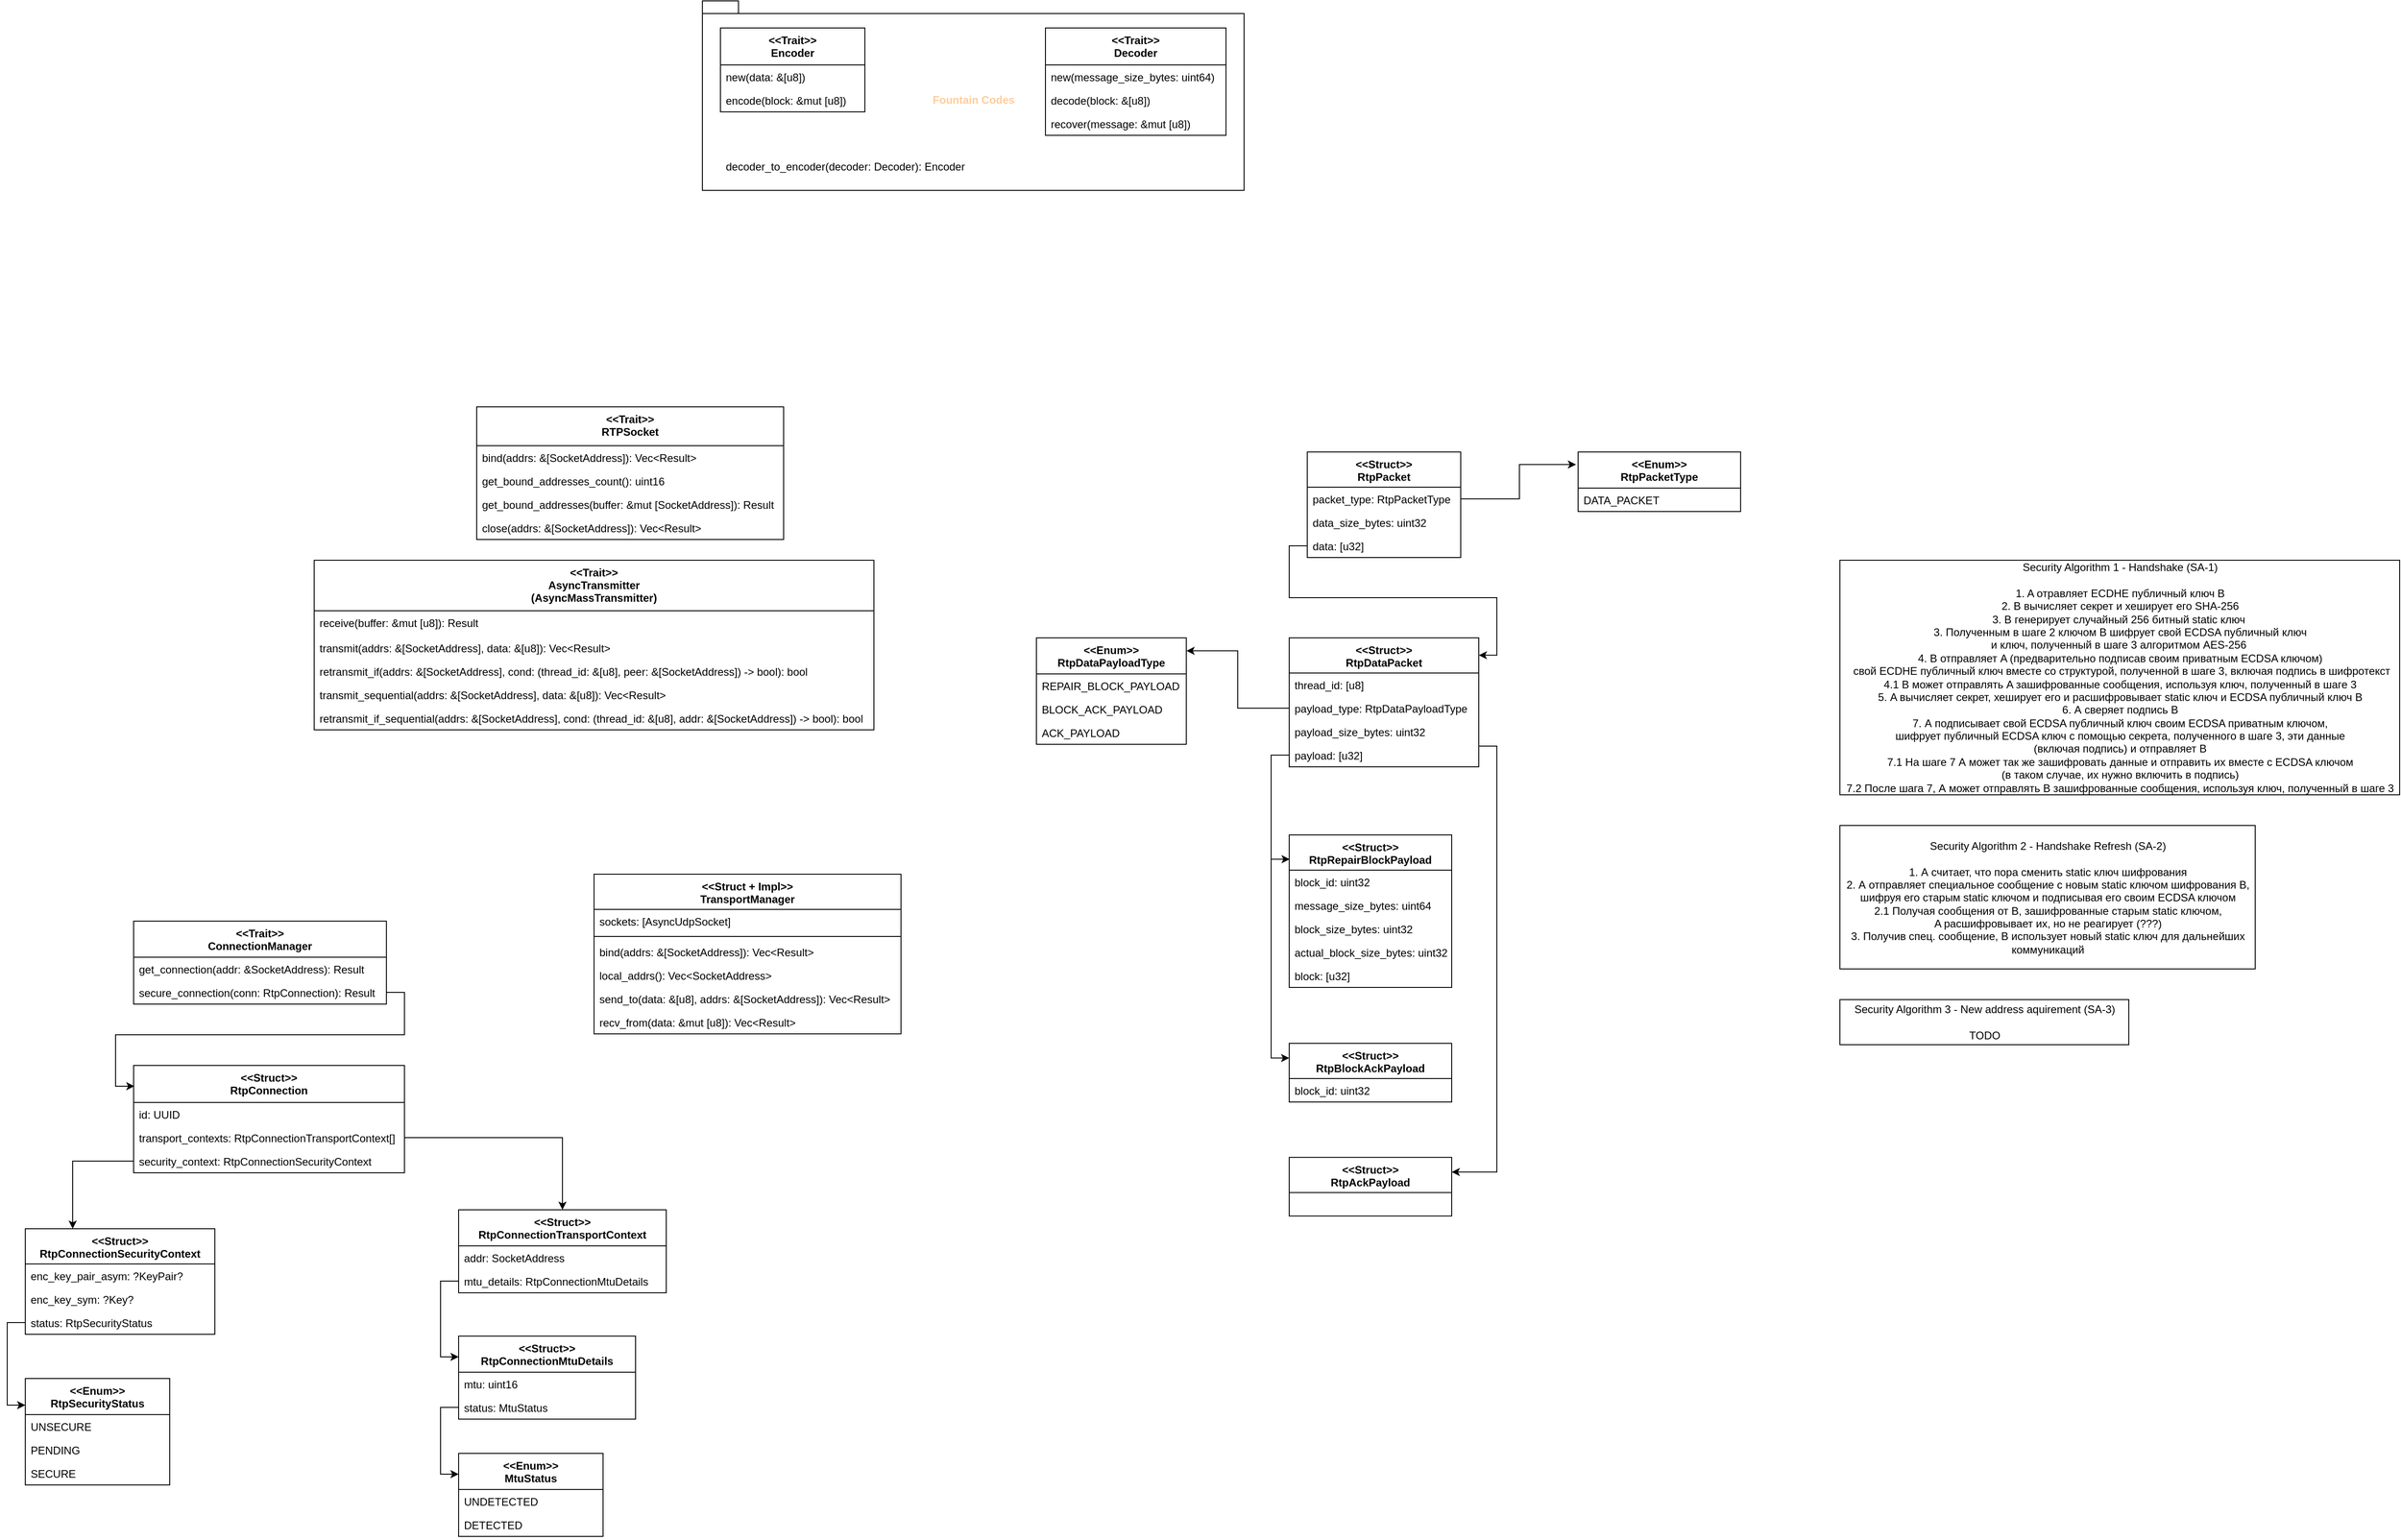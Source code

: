 <mxfile version="12.1.1" type="github" pages="1"><diagram name="Page-1" id="6133507b-19e7-1e82-6fc7-422aa6c4b21f"><mxGraphModel dx="5163" dy="2979" grid="1" gridSize="10" guides="1" tooltips="1" connect="1" arrows="1" fold="1" page="1" pageScale="1" pageWidth="1100" pageHeight="850" background="#ffffff" math="0" shadow="0"><root><mxCell id="0"/><mxCell id="1" parent="0"/><mxCell id="35WIsFmuVXwj4roaORMA-14" value="&lt;&lt;Trait&gt;&gt;&#10;AsyncTransmitter&#10;(AsyncMassTransmitter)" style="swimlane;fontStyle=1;align=center;verticalAlign=top;childLayout=stackLayout;horizontal=1;startSize=56;horizontalStack=0;resizeParent=1;resizeParentMax=0;resizeLast=0;collapsible=1;marginBottom=0;" vertex="1" parent="1"><mxGeometry x="-120" y="380" width="620" height="188" as="geometry"/></mxCell><mxCell id="35WIsFmuVXwj4roaORMA-17" value="receive(buffer: &amp;mut [u8]): Result" style="text;strokeColor=none;fillColor=none;align=left;verticalAlign=top;spacingLeft=4;spacingRight=4;overflow=hidden;rotatable=0;points=[[0,0.5],[1,0.5]];portConstraint=eastwest;" vertex="1" parent="35WIsFmuVXwj4roaORMA-14"><mxGeometry y="56" width="620" height="28" as="geometry"/></mxCell><mxCell id="35WIsFmuVXwj4roaORMA-23" value="transmit(addrs: &amp;[SocketAddress], data: &amp;[u8]): Vec&lt;Result&gt;" style="text;strokeColor=none;fillColor=none;align=left;verticalAlign=top;spacingLeft=4;spacingRight=4;overflow=hidden;rotatable=0;points=[[0,0.5],[1,0.5]];portConstraint=eastwest;" vertex="1" parent="35WIsFmuVXwj4roaORMA-14"><mxGeometry y="84" width="620" height="26" as="geometry"/></mxCell><mxCell id="35WIsFmuVXwj4roaORMA-24" value="retransmit_if(addrs: &amp;[SocketAddress], cond: (thread_id: &amp;[u8], peer: &amp;[SocketAddress]) -&gt; bool): bool" style="text;strokeColor=none;fillColor=none;align=left;verticalAlign=top;spacingLeft=4;spacingRight=4;overflow=hidden;rotatable=0;points=[[0,0.5],[1,0.5]];portConstraint=eastwest;" vertex="1" parent="35WIsFmuVXwj4roaORMA-14"><mxGeometry y="110" width="620" height="26" as="geometry"/></mxCell><mxCell id="35WIsFmuVXwj4roaORMA-25" value="transmit_sequential(addrs: &amp;[SocketAddress], data: &amp;[u8]): Vec&lt;Result&gt;" style="text;strokeColor=none;fillColor=none;align=left;verticalAlign=top;spacingLeft=4;spacingRight=4;overflow=hidden;rotatable=0;points=[[0,0.5],[1,0.5]];portConstraint=eastwest;" vertex="1" parent="35WIsFmuVXwj4roaORMA-14"><mxGeometry y="136" width="620" height="26" as="geometry"/></mxCell><mxCell id="35WIsFmuVXwj4roaORMA-26" value="retransmit_if_sequential(addrs: &amp;[SocketAddress], cond: (thread_id: &amp;[u8], addr: &amp;[SocketAddress]) -&gt; bool): bool" style="text;strokeColor=none;fillColor=none;align=left;verticalAlign=top;spacingLeft=4;spacingRight=4;overflow=hidden;rotatable=0;points=[[0,0.5],[1,0.5]];portConstraint=eastwest;" vertex="1" parent="35WIsFmuVXwj4roaORMA-14"><mxGeometry y="162" width="620" height="26" as="geometry"/></mxCell><mxCell id="35WIsFmuVXwj4roaORMA-18" value="&lt;&lt;Trait&gt;&gt;&#10;RTPSocket" style="swimlane;fontStyle=1;align=center;verticalAlign=top;childLayout=stackLayout;horizontal=1;startSize=43;horizontalStack=0;resizeParent=1;resizeParentMax=0;resizeLast=0;collapsible=1;marginBottom=0;" vertex="1" parent="1"><mxGeometry x="60" y="210" width="340" height="147" as="geometry"/></mxCell><mxCell id="35WIsFmuVXwj4roaORMA-19" value="bind(addrs: &amp;[SocketAddress]): Vec&lt;Result&gt;" style="text;strokeColor=none;fillColor=none;align=left;verticalAlign=top;spacingLeft=4;spacingRight=4;overflow=hidden;rotatable=0;points=[[0,0.5],[1,0.5]];portConstraint=eastwest;" vertex="1" parent="35WIsFmuVXwj4roaORMA-18"><mxGeometry y="43" width="340" height="26" as="geometry"/></mxCell><mxCell id="35WIsFmuVXwj4roaORMA-136" value="get_bound_addresses_count(): uint16" style="text;strokeColor=none;fillColor=none;align=left;verticalAlign=top;spacingLeft=4;spacingRight=4;overflow=hidden;rotatable=0;points=[[0,0.5],[1,0.5]];portConstraint=eastwest;" vertex="1" parent="35WIsFmuVXwj4roaORMA-18"><mxGeometry y="69" width="340" height="26" as="geometry"/></mxCell><mxCell id="35WIsFmuVXwj4roaORMA-27" value="get_bound_addresses(buffer: &amp;mut [SocketAddress]): Result" style="text;strokeColor=none;fillColor=none;align=left;verticalAlign=top;spacingLeft=4;spacingRight=4;overflow=hidden;rotatable=0;points=[[0,0.5],[1,0.5]];portConstraint=eastwest;" vertex="1" parent="35WIsFmuVXwj4roaORMA-18"><mxGeometry y="95" width="340" height="26" as="geometry"/></mxCell><mxCell id="35WIsFmuVXwj4roaORMA-21" value="close(addrs: &amp;[SocketAddress]): Vec&lt;Result&gt;" style="text;strokeColor=none;fillColor=none;align=left;verticalAlign=top;spacingLeft=4;spacingRight=4;overflow=hidden;rotatable=0;points=[[0,0.5],[1,0.5]];portConstraint=eastwest;" vertex="1" parent="35WIsFmuVXwj4roaORMA-18"><mxGeometry y="121" width="340" height="26" as="geometry"/></mxCell><mxCell id="35WIsFmuVXwj4roaORMA-146" value="" style="group" vertex="1" connectable="0" parent="1"><mxGeometry x="310" y="-240" width="600" height="210" as="geometry"/></mxCell><mxCell id="35WIsFmuVXwj4roaORMA-130" value="&lt;font color=&quot;#ffcc99&quot;&gt;Fountain Codes&lt;/font&gt;" style="shape=folder;fontStyle=1;spacingTop=10;tabWidth=40;tabHeight=14;tabPosition=left;html=1;align=center;" vertex="1" parent="35WIsFmuVXwj4roaORMA-146"><mxGeometry width="600" height="210" as="geometry"/></mxCell><mxCell id="35WIsFmuVXwj4roaORMA-131" value="&lt;&lt;Trait&gt;&gt;&#10;Encoder" style="swimlane;fontStyle=1;align=center;verticalAlign=top;childLayout=stackLayout;horizontal=1;startSize=41;horizontalStack=0;resizeParent=1;resizeParentMax=0;resizeLast=0;collapsible=1;marginBottom=0;" vertex="1" parent="35WIsFmuVXwj4roaORMA-146"><mxGeometry x="20" y="30" width="160" height="93" as="geometry"/></mxCell><mxCell id="35WIsFmuVXwj4roaORMA-132" value="new(data: &amp;[u8])" style="text;strokeColor=none;fillColor=none;align=left;verticalAlign=top;spacingLeft=4;spacingRight=4;overflow=hidden;rotatable=0;points=[[0,0.5],[1,0.5]];portConstraint=eastwest;" vertex="1" parent="35WIsFmuVXwj4roaORMA-131"><mxGeometry y="41" width="160" height="26" as="geometry"/></mxCell><mxCell id="35WIsFmuVXwj4roaORMA-135" value="encode(block: &amp;mut [u8])" style="text;strokeColor=none;fillColor=none;align=left;verticalAlign=top;spacingLeft=4;spacingRight=4;overflow=hidden;rotatable=0;points=[[0,0.5],[1,0.5]];portConstraint=eastwest;" vertex="1" parent="35WIsFmuVXwj4roaORMA-131"><mxGeometry y="67" width="160" height="26" as="geometry"/></mxCell><mxCell id="35WIsFmuVXwj4roaORMA-141" value="&lt;&lt;Trait&gt;&gt;&#10;Decoder" style="swimlane;fontStyle=1;align=center;verticalAlign=top;childLayout=stackLayout;horizontal=1;startSize=41;horizontalStack=0;resizeParent=1;resizeParentMax=0;resizeLast=0;collapsible=1;marginBottom=0;" vertex="1" parent="35WIsFmuVXwj4roaORMA-146"><mxGeometry x="380" y="30" width="200" height="119" as="geometry"/></mxCell><mxCell id="35WIsFmuVXwj4roaORMA-142" value="new(message_size_bytes: uint64)" style="text;strokeColor=none;fillColor=none;align=left;verticalAlign=top;spacingLeft=4;spacingRight=4;overflow=hidden;rotatable=0;points=[[0,0.5],[1,0.5]];portConstraint=eastwest;" vertex="1" parent="35WIsFmuVXwj4roaORMA-141"><mxGeometry y="41" width="200" height="26" as="geometry"/></mxCell><mxCell id="35WIsFmuVXwj4roaORMA-143" value="decode(block: &amp;[u8])" style="text;strokeColor=none;fillColor=none;align=left;verticalAlign=top;spacingLeft=4;spacingRight=4;overflow=hidden;rotatable=0;points=[[0,0.5],[1,0.5]];portConstraint=eastwest;" vertex="1" parent="35WIsFmuVXwj4roaORMA-141"><mxGeometry y="67" width="200" height="26" as="geometry"/></mxCell><mxCell id="35WIsFmuVXwj4roaORMA-144" value="recover(message: &amp;mut [u8])" style="text;strokeColor=none;fillColor=none;align=left;verticalAlign=top;spacingLeft=4;spacingRight=4;overflow=hidden;rotatable=0;points=[[0,0.5],[1,0.5]];portConstraint=eastwest;" vertex="1" parent="35WIsFmuVXwj4roaORMA-141"><mxGeometry y="93" width="200" height="26" as="geometry"/></mxCell><mxCell id="35WIsFmuVXwj4roaORMA-145" value="decoder_to_encoder(decoder: Decoder): Encoder" style="text;strokeColor=none;fillColor=none;align=left;verticalAlign=top;spacingLeft=4;spacingRight=4;overflow=hidden;rotatable=0;points=[[0,0.5],[1,0.5]];portConstraint=eastwest;" vertex="1" parent="35WIsFmuVXwj4roaORMA-146"><mxGeometry x="20" y="170" width="280" height="26" as="geometry"/></mxCell><mxCell id="35WIsFmuVXwj4roaORMA-148" value="" style="group" vertex="1" connectable="0" parent="1"><mxGeometry x="-440" y="780" width="710" height="682" as="geometry"/></mxCell><mxCell id="35WIsFmuVXwj4roaORMA-32" value="&lt;&lt;Trait&gt;&gt;&#10;ConnectionManager" style="swimlane;fontStyle=1;align=center;verticalAlign=top;childLayout=stackLayout;horizontal=1;startSize=40;horizontalStack=0;resizeParent=1;resizeParentMax=0;resizeLast=0;collapsible=1;marginBottom=0;" vertex="1" parent="35WIsFmuVXwj4roaORMA-148"><mxGeometry x="120" width="280" height="92" as="geometry"/></mxCell><mxCell id="35WIsFmuVXwj4roaORMA-33" value="get_connection(addr: &amp;SocketAddress): Result" style="text;strokeColor=none;fillColor=none;align=left;verticalAlign=top;spacingLeft=4;spacingRight=4;overflow=hidden;rotatable=0;points=[[0,0.5],[1,0.5]];portConstraint=eastwest;" vertex="1" parent="35WIsFmuVXwj4roaORMA-32"><mxGeometry y="40" width="280" height="26" as="geometry"/></mxCell><mxCell id="35WIsFmuVXwj4roaORMA-35" value="secure_connection(conn: RtpConnection): Result" style="text;strokeColor=none;fillColor=none;align=left;verticalAlign=top;spacingLeft=4;spacingRight=4;overflow=hidden;rotatable=0;points=[[0,0.5],[1,0.5]];portConstraint=eastwest;" vertex="1" parent="35WIsFmuVXwj4roaORMA-32"><mxGeometry y="66" width="280" height="26" as="geometry"/></mxCell><mxCell id="35WIsFmuVXwj4roaORMA-37" value="&lt;&lt;Struct&gt;&gt;&#10;RtpConnection" style="swimlane;fontStyle=1;align=center;verticalAlign=top;childLayout=stackLayout;horizontal=1;startSize=41;horizontalStack=0;resizeParent=1;resizeParentMax=0;resizeLast=0;collapsible=1;marginBottom=0;" vertex="1" parent="35WIsFmuVXwj4roaORMA-148"><mxGeometry x="120" y="160" width="300" height="119" as="geometry"/></mxCell><mxCell id="35WIsFmuVXwj4roaORMA-38" value="id: UUID" style="text;strokeColor=none;fillColor=none;align=left;verticalAlign=top;spacingLeft=4;spacingRight=4;overflow=hidden;rotatable=0;points=[[0,0.5],[1,0.5]];portConstraint=eastwest;" vertex="1" parent="35WIsFmuVXwj4roaORMA-37"><mxGeometry y="41" width="300" height="26" as="geometry"/></mxCell><mxCell id="35WIsFmuVXwj4roaORMA-40" value="transport_contexts: RtpConnectionTransportContext[]" style="text;strokeColor=none;fillColor=none;align=left;verticalAlign=top;spacingLeft=4;spacingRight=4;overflow=hidden;rotatable=0;points=[[0,0.5],[1,0.5]];portConstraint=eastwest;" vertex="1" parent="35WIsFmuVXwj4roaORMA-37"><mxGeometry y="67" width="300" height="26" as="geometry"/></mxCell><mxCell id="35WIsFmuVXwj4roaORMA-41" value="security_context: RtpConnectionSecurityContext" style="text;strokeColor=none;fillColor=none;align=left;verticalAlign=top;spacingLeft=4;spacingRight=4;overflow=hidden;rotatable=0;points=[[0,0.5],[1,0.5]];portConstraint=eastwest;" vertex="1" parent="35WIsFmuVXwj4roaORMA-37"><mxGeometry y="93" width="300" height="26" as="geometry"/></mxCell><mxCell id="35WIsFmuVXwj4roaORMA-43" value="&lt;&lt;Struct&gt;&gt;&#10;RtpConnectionTransportContext" style="swimlane;fontStyle=1;align=center;verticalAlign=top;childLayout=stackLayout;horizontal=1;startSize=40;horizontalStack=0;resizeParent=1;resizeParentMax=0;resizeLast=0;collapsible=1;marginBottom=0;" vertex="1" parent="35WIsFmuVXwj4roaORMA-148"><mxGeometry x="480" y="320" width="230" height="92" as="geometry"/></mxCell><mxCell id="35WIsFmuVXwj4roaORMA-44" value="addr: SocketAddress" style="text;strokeColor=none;fillColor=none;align=left;verticalAlign=top;spacingLeft=4;spacingRight=4;overflow=hidden;rotatable=0;points=[[0,0.5],[1,0.5]];portConstraint=eastwest;" vertex="1" parent="35WIsFmuVXwj4roaORMA-43"><mxGeometry y="40" width="230" height="26" as="geometry"/></mxCell><mxCell id="35WIsFmuVXwj4roaORMA-46" value="mtu_details: RtpConnectionMtuDetails" style="text;strokeColor=none;fillColor=none;align=left;verticalAlign=top;spacingLeft=4;spacingRight=4;overflow=hidden;rotatable=0;points=[[0,0.5],[1,0.5]];portConstraint=eastwest;" vertex="1" parent="35WIsFmuVXwj4roaORMA-43"><mxGeometry y="66" width="230" height="26" as="geometry"/></mxCell><mxCell id="35WIsFmuVXwj4roaORMA-47" value="&lt;&lt;Struct&gt;&gt;&#10;RtpConnectionMtuDetails" style="swimlane;fontStyle=1;align=center;verticalAlign=top;childLayout=stackLayout;horizontal=1;startSize=40;horizontalStack=0;resizeParent=1;resizeParentMax=0;resizeLast=0;collapsible=1;marginBottom=0;" vertex="1" parent="35WIsFmuVXwj4roaORMA-148"><mxGeometry x="480" y="460" width="196" height="92" as="geometry"/></mxCell><mxCell id="35WIsFmuVXwj4roaORMA-48" value="mtu: uint16" style="text;strokeColor=none;fillColor=none;align=left;verticalAlign=top;spacingLeft=4;spacingRight=4;overflow=hidden;rotatable=0;points=[[0,0.5],[1,0.5]];portConstraint=eastwest;" vertex="1" parent="35WIsFmuVXwj4roaORMA-47"><mxGeometry y="40" width="196" height="26" as="geometry"/></mxCell><mxCell id="35WIsFmuVXwj4roaORMA-50" value="status: MtuStatus" style="text;strokeColor=none;fillColor=none;align=left;verticalAlign=top;spacingLeft=4;spacingRight=4;overflow=hidden;rotatable=0;points=[[0,0.5],[1,0.5]];portConstraint=eastwest;" vertex="1" parent="35WIsFmuVXwj4roaORMA-47"><mxGeometry y="66" width="196" height="26" as="geometry"/></mxCell><mxCell id="35WIsFmuVXwj4roaORMA-51" value="&lt;&lt;Enum&gt;&gt;&#10;MtuStatus" style="swimlane;fontStyle=1;align=center;verticalAlign=top;childLayout=stackLayout;horizontal=1;startSize=40;horizontalStack=0;resizeParent=1;resizeParentMax=0;resizeLast=0;collapsible=1;marginBottom=0;" vertex="1" parent="35WIsFmuVXwj4roaORMA-148"><mxGeometry x="480" y="590" width="160" height="92" as="geometry"/></mxCell><mxCell id="35WIsFmuVXwj4roaORMA-52" value="UNDETECTED" style="text;strokeColor=none;fillColor=none;align=left;verticalAlign=top;spacingLeft=4;spacingRight=4;overflow=hidden;rotatable=0;points=[[0,0.5],[1,0.5]];portConstraint=eastwest;" vertex="1" parent="35WIsFmuVXwj4roaORMA-51"><mxGeometry y="40" width="160" height="26" as="geometry"/></mxCell><mxCell id="35WIsFmuVXwj4roaORMA-54" value="DETECTED" style="text;strokeColor=none;fillColor=none;align=left;verticalAlign=top;spacingLeft=4;spacingRight=4;overflow=hidden;rotatable=0;points=[[0,0.5],[1,0.5]];portConstraint=eastwest;" vertex="1" parent="35WIsFmuVXwj4roaORMA-51"><mxGeometry y="66" width="160" height="26" as="geometry"/></mxCell><mxCell id="35WIsFmuVXwj4roaORMA-57" style="edgeStyle=orthogonalEdgeStyle;rounded=0;orthogonalLoop=1;jettySize=auto;html=1;" edge="1" parent="35WIsFmuVXwj4roaORMA-148" source="35WIsFmuVXwj4roaORMA-40" target="35WIsFmuVXwj4roaORMA-43"><mxGeometry relative="1" as="geometry"/></mxCell><mxCell id="35WIsFmuVXwj4roaORMA-59" style="edgeStyle=orthogonalEdgeStyle;rounded=0;orthogonalLoop=1;jettySize=auto;html=1;entryX=0;entryY=0.25;entryDx=0;entryDy=0;" edge="1" parent="35WIsFmuVXwj4roaORMA-148" source="35WIsFmuVXwj4roaORMA-46" target="35WIsFmuVXwj4roaORMA-47"><mxGeometry relative="1" as="geometry"/></mxCell><mxCell id="35WIsFmuVXwj4roaORMA-60" style="edgeStyle=orthogonalEdgeStyle;rounded=0;orthogonalLoop=1;jettySize=auto;html=1;entryX=0;entryY=0.25;entryDx=0;entryDy=0;" edge="1" parent="35WIsFmuVXwj4roaORMA-148" source="35WIsFmuVXwj4roaORMA-50" target="35WIsFmuVXwj4roaORMA-51"><mxGeometry relative="1" as="geometry"/></mxCell><mxCell id="35WIsFmuVXwj4roaORMA-61" value="&lt;&lt;Struct&gt;&gt;&#10;RtpConnectionSecurityContext" style="swimlane;fontStyle=1;align=center;verticalAlign=top;childLayout=stackLayout;horizontal=1;startSize=39;horizontalStack=0;resizeParent=1;resizeParentMax=0;resizeLast=0;collapsible=1;marginBottom=0;" vertex="1" parent="35WIsFmuVXwj4roaORMA-148"><mxGeometry y="341" width="210" height="117" as="geometry"/></mxCell><mxCell id="35WIsFmuVXwj4roaORMA-62" value="enc_key_pair_asym: ?KeyPair?" style="text;strokeColor=none;fillColor=none;align=left;verticalAlign=top;spacingLeft=4;spacingRight=4;overflow=hidden;rotatable=0;points=[[0,0.5],[1,0.5]];portConstraint=eastwest;" vertex="1" parent="35WIsFmuVXwj4roaORMA-61"><mxGeometry y="39" width="210" height="26" as="geometry"/></mxCell><mxCell id="35WIsFmuVXwj4roaORMA-64" value="enc_key_sym: ?Key?" style="text;strokeColor=none;fillColor=none;align=left;verticalAlign=top;spacingLeft=4;spacingRight=4;overflow=hidden;rotatable=0;points=[[0,0.5],[1,0.5]];portConstraint=eastwest;" vertex="1" parent="35WIsFmuVXwj4roaORMA-61"><mxGeometry y="65" width="210" height="26" as="geometry"/></mxCell><mxCell id="35WIsFmuVXwj4roaORMA-65" value="status: RtpSecurityStatus" style="text;strokeColor=none;fillColor=none;align=left;verticalAlign=top;spacingLeft=4;spacingRight=4;overflow=hidden;rotatable=0;points=[[0,0.5],[1,0.5]];portConstraint=eastwest;" vertex="1" parent="35WIsFmuVXwj4roaORMA-61"><mxGeometry y="91" width="210" height="26" as="geometry"/></mxCell><mxCell id="35WIsFmuVXwj4roaORMA-66" value="&lt;&lt;Enum&gt;&gt;&#10;RtpSecurityStatus" style="swimlane;fontStyle=1;align=center;verticalAlign=top;childLayout=stackLayout;horizontal=1;startSize=40;horizontalStack=0;resizeParent=1;resizeParentMax=0;resizeLast=0;collapsible=1;marginBottom=0;" vertex="1" parent="35WIsFmuVXwj4roaORMA-148"><mxGeometry y="507" width="160" height="118" as="geometry"/></mxCell><mxCell id="35WIsFmuVXwj4roaORMA-67" value="UNSECURE" style="text;strokeColor=none;fillColor=none;align=left;verticalAlign=top;spacingLeft=4;spacingRight=4;overflow=hidden;rotatable=0;points=[[0,0.5],[1,0.5]];portConstraint=eastwest;" vertex="1" parent="35WIsFmuVXwj4roaORMA-66"><mxGeometry y="40" width="160" height="26" as="geometry"/></mxCell><mxCell id="35WIsFmuVXwj4roaORMA-69" value="PENDING" style="text;strokeColor=none;fillColor=none;align=left;verticalAlign=top;spacingLeft=4;spacingRight=4;overflow=hidden;rotatable=0;points=[[0,0.5],[1,0.5]];portConstraint=eastwest;" vertex="1" parent="35WIsFmuVXwj4roaORMA-66"><mxGeometry y="66" width="160" height="26" as="geometry"/></mxCell><mxCell id="35WIsFmuVXwj4roaORMA-70" value="SECURE" style="text;strokeColor=none;fillColor=none;align=left;verticalAlign=top;spacingLeft=4;spacingRight=4;overflow=hidden;rotatable=0;points=[[0,0.5],[1,0.5]];portConstraint=eastwest;" vertex="1" parent="35WIsFmuVXwj4roaORMA-66"><mxGeometry y="92" width="160" height="26" as="geometry"/></mxCell><mxCell id="35WIsFmuVXwj4roaORMA-71" style="edgeStyle=orthogonalEdgeStyle;rounded=0;orthogonalLoop=1;jettySize=auto;html=1;entryX=0.25;entryY=0;entryDx=0;entryDy=0;" edge="1" parent="35WIsFmuVXwj4roaORMA-148" source="35WIsFmuVXwj4roaORMA-41" target="35WIsFmuVXwj4roaORMA-61"><mxGeometry relative="1" as="geometry"/></mxCell><mxCell id="35WIsFmuVXwj4roaORMA-72" style="edgeStyle=orthogonalEdgeStyle;rounded=0;orthogonalLoop=1;jettySize=auto;html=1;entryX=0;entryY=0.25;entryDx=0;entryDy=0;" edge="1" parent="35WIsFmuVXwj4roaORMA-148" source="35WIsFmuVXwj4roaORMA-65" target="35WIsFmuVXwj4roaORMA-66"><mxGeometry relative="1" as="geometry"/></mxCell><mxCell id="35WIsFmuVXwj4roaORMA-73" style="edgeStyle=orthogonalEdgeStyle;rounded=0;orthogonalLoop=1;jettySize=auto;html=1;entryX=0.003;entryY=0.193;entryDx=0;entryDy=0;entryPerimeter=0;" edge="1" parent="35WIsFmuVXwj4roaORMA-148" source="35WIsFmuVXwj4roaORMA-35" target="35WIsFmuVXwj4roaORMA-37"><mxGeometry relative="1" as="geometry"/></mxCell><mxCell id="35WIsFmuVXwj4roaORMA-153" value="&lt;&lt;Struct + Impl&gt;&gt;&#10;TransportManager" style="swimlane;fontStyle=1;align=center;verticalAlign=top;childLayout=stackLayout;horizontal=1;startSize=39;horizontalStack=0;resizeParent=1;resizeParentMax=0;resizeLast=0;collapsible=1;marginBottom=0;" vertex="1" parent="1"><mxGeometry x="190" y="728" width="340" height="177" as="geometry"/></mxCell><mxCell id="35WIsFmuVXwj4roaORMA-154" value="sockets: [AsyncUdpSocket]" style="text;strokeColor=none;fillColor=none;align=left;verticalAlign=top;spacingLeft=4;spacingRight=4;overflow=hidden;rotatable=0;points=[[0,0.5],[1,0.5]];portConstraint=eastwest;" vertex="1" parent="35WIsFmuVXwj4roaORMA-153"><mxGeometry y="39" width="340" height="26" as="geometry"/></mxCell><mxCell id="35WIsFmuVXwj4roaORMA-155" value="" style="line;strokeWidth=1;fillColor=none;align=left;verticalAlign=middle;spacingTop=-1;spacingLeft=3;spacingRight=3;rotatable=0;labelPosition=right;points=[];portConstraint=eastwest;" vertex="1" parent="35WIsFmuVXwj4roaORMA-153"><mxGeometry y="65" width="340" height="8" as="geometry"/></mxCell><mxCell id="35WIsFmuVXwj4roaORMA-156" value="bind(addrs: &amp;[SocketAddress]): Vec&lt;Result&gt;" style="text;strokeColor=none;fillColor=none;align=left;verticalAlign=top;spacingLeft=4;spacingRight=4;overflow=hidden;rotatable=0;points=[[0,0.5],[1,0.5]];portConstraint=eastwest;" vertex="1" parent="35WIsFmuVXwj4roaORMA-153"><mxGeometry y="73" width="340" height="26" as="geometry"/></mxCell><mxCell id="35WIsFmuVXwj4roaORMA-157" value="local_addrs(): Vec&lt;SocketAddress&gt;" style="text;strokeColor=none;fillColor=none;align=left;verticalAlign=top;spacingLeft=4;spacingRight=4;overflow=hidden;rotatable=0;points=[[0,0.5],[1,0.5]];portConstraint=eastwest;" vertex="1" parent="35WIsFmuVXwj4roaORMA-153"><mxGeometry y="99" width="340" height="26" as="geometry"/></mxCell><mxCell id="35WIsFmuVXwj4roaORMA-158" value="send_to(data: &amp;[u8], addrs: &amp;[SocketAddress]): Vec&lt;Result&gt;" style="text;strokeColor=none;fillColor=none;align=left;verticalAlign=top;spacingLeft=4;spacingRight=4;overflow=hidden;rotatable=0;points=[[0,0.5],[1,0.5]];portConstraint=eastwest;" vertex="1" parent="35WIsFmuVXwj4roaORMA-153"><mxGeometry y="125" width="340" height="26" as="geometry"/></mxCell><mxCell id="35WIsFmuVXwj4roaORMA-159" value="recv_from(data: &amp;mut [u8]): Vec&lt;Result&gt;" style="text;strokeColor=none;fillColor=none;align=left;verticalAlign=top;spacingLeft=4;spacingRight=4;overflow=hidden;rotatable=0;points=[[0,0.5],[1,0.5]];portConstraint=eastwest;" vertex="1" parent="35WIsFmuVXwj4roaORMA-153"><mxGeometry y="151" width="340" height="26" as="geometry"/></mxCell><mxCell id="35WIsFmuVXwj4roaORMA-160" value="Security Algorithm 1 - Handshake (SA-1)&lt;br&gt;&lt;br&gt;1. A отравляет ECDHE публичный ключ B&lt;br&gt;2. B вычисляет секрет и хеширует его SHA-256&lt;br&gt;3. B генерирует случайный 256 битный static ключ&amp;nbsp;&lt;br&gt;3. Полученным в шаге 2 ключом B шифрует свой ECDSA публичный ключ &lt;br&gt;и ключ, полученный в шаге 3 алгоритмом AES-256&amp;nbsp;&lt;br&gt;4. B отправляет A (предварительно подписав своим приватным ECDSA ключом)&lt;br&gt;&amp;nbsp;свой ECDHE публичный ключ вместе со структурой, полученной в шаге 3, включая подпись в шифротекст&lt;br&gt;4.1 B может отправлять A зашифрованные сообщения, используя ключ, полученный в шаге 3&lt;br&gt;5. A вычисляет секрет, хеширует его и расшифровывает static ключ и ECDSA публичный ключ B&lt;br&gt;6. А сверяет подпись B&lt;br&gt;7. А подписывает свой ECDSA публичный ключ своим ECDSA приватным ключом, &lt;br&gt;шифрует публичный ECDSA ключ с помощью секрета, полученного в шаге 3, эти данные &lt;br&gt;(включая подпись) и&amp;nbsp;отправляет B&lt;br&gt;7.1 На шаге 7 А может так же зашифровать данные и отправить их вместе с ECDSA ключом &lt;br&gt;(в таком случае, их нужно включить в подпись)&lt;br&gt;7.2 После шага 7, А может отправлять B зашифрованные сообщения, используя ключ, полученный в шаге 3" style="html=1;" vertex="1" parent="1"><mxGeometry x="1570" y="380" width="620" height="260" as="geometry"/></mxCell><mxCell id="35WIsFmuVXwj4roaORMA-161" value="Security Algorithm 2 - Handshake Refresh (SA-2)&lt;br&gt;&lt;br&gt;1. А считает, что пора сменить static ключ шифрования&lt;br&gt;2. А отправляет специальное сообщение с новым static ключом шифрования B, &lt;br&gt;шифруя его старым static ключом и подписывая его своим ECDSA ключом&lt;br&gt;2.1 Получая сообщения от B, зашифрованные старым static ключом, &lt;br&gt;A расшифровывает их, но не реагирует (???)&lt;br&gt;3. Получив спец. сообщение, B использует новый static ключ для дальнейших&lt;br&gt;коммуникаций" style="html=1;" vertex="1" parent="1"><mxGeometry x="1570" y="674" width="460" height="159" as="geometry"/></mxCell><mxCell id="35WIsFmuVXwj4roaORMA-162" value="Security Algorithm 3 - New address aquirement (SA-3)&lt;br&gt;&lt;br&gt;TODO" style="html=1;" vertex="1" parent="1"><mxGeometry x="1570" y="867" width="320" height="50" as="geometry"/></mxCell><mxCell id="35WIsFmuVXwj4roaORMA-147" value="" style="group" vertex="1" connectable="0" parent="1"><mxGeometry x="680" y="260" width="780" height="846.879" as="geometry"/></mxCell><mxCell id="35WIsFmuVXwj4roaORMA-74" value="&lt;&lt;Struct&gt;&gt;&#10;RtpDataPacket" style="swimlane;fontStyle=1;align=center;verticalAlign=top;childLayout=stackLayout;horizontal=1;startSize=39;horizontalStack=0;resizeParent=1;resizeParentMax=0;resizeLast=0;collapsible=1;marginBottom=0;" vertex="1" parent="35WIsFmuVXwj4roaORMA-147"><mxGeometry x="280" y="206" width="210" height="143" as="geometry"/></mxCell><mxCell id="35WIsFmuVXwj4roaORMA-75" value="thread_id: [u8]" style="text;strokeColor=none;fillColor=none;align=left;verticalAlign=top;spacingLeft=4;spacingRight=4;overflow=hidden;rotatable=0;points=[[0,0.5],[1,0.5]];portConstraint=eastwest;" vertex="1" parent="35WIsFmuVXwj4roaORMA-74"><mxGeometry y="39" width="210" height="26" as="geometry"/></mxCell><mxCell id="35WIsFmuVXwj4roaORMA-77" value="payload_type: RtpDataPayloadType" style="text;strokeColor=none;fillColor=none;align=left;verticalAlign=top;spacingLeft=4;spacingRight=4;overflow=hidden;rotatable=0;points=[[0,0.5],[1,0.5]];portConstraint=eastwest;" vertex="1" parent="35WIsFmuVXwj4roaORMA-74"><mxGeometry y="65" width="210" height="26" as="geometry"/></mxCell><mxCell id="35WIsFmuVXwj4roaORMA-89" value="payload_size_bytes: uint32" style="text;strokeColor=none;fillColor=none;align=left;verticalAlign=top;spacingLeft=4;spacingRight=4;overflow=hidden;rotatable=0;points=[[0,0.5],[1,0.5]];portConstraint=eastwest;" vertex="1" parent="35WIsFmuVXwj4roaORMA-74"><mxGeometry y="91" width="210" height="26" as="geometry"/></mxCell><mxCell id="35WIsFmuVXwj4roaORMA-90" value="payload: [u32]" style="text;strokeColor=none;fillColor=none;align=left;verticalAlign=top;spacingLeft=4;spacingRight=4;overflow=hidden;rotatable=0;points=[[0,0.5],[1,0.5]];portConstraint=eastwest;" vertex="1" parent="35WIsFmuVXwj4roaORMA-74"><mxGeometry y="117" width="210" height="26" as="geometry"/></mxCell><mxCell id="35WIsFmuVXwj4roaORMA-78" value="&lt;&lt;Struct&gt;&gt;&#10;RtpPacket" style="swimlane;fontStyle=1;align=center;verticalAlign=top;childLayout=stackLayout;horizontal=1;startSize=39;horizontalStack=0;resizeParent=1;resizeParentMax=0;resizeLast=0;collapsible=1;marginBottom=0;" vertex="1" parent="35WIsFmuVXwj4roaORMA-147"><mxGeometry x="300" width="170" height="117" as="geometry"/></mxCell><mxCell id="35WIsFmuVXwj4roaORMA-79" value="packet_type: RtpPacketType" style="text;strokeColor=none;fillColor=none;align=left;verticalAlign=top;spacingLeft=4;spacingRight=4;overflow=hidden;rotatable=0;points=[[0,0.5],[1,0.5]];portConstraint=eastwest;" vertex="1" parent="35WIsFmuVXwj4roaORMA-78"><mxGeometry y="39" width="170" height="26" as="geometry"/></mxCell><mxCell id="35WIsFmuVXwj4roaORMA-81" value="data_size_bytes: uint32" style="text;strokeColor=none;fillColor=none;align=left;verticalAlign=top;spacingLeft=4;spacingRight=4;overflow=hidden;rotatable=0;points=[[0,0.5],[1,0.5]];portConstraint=eastwest;" vertex="1" parent="35WIsFmuVXwj4roaORMA-78"><mxGeometry y="65" width="170" height="26" as="geometry"/></mxCell><mxCell id="35WIsFmuVXwj4roaORMA-82" value="data: [u32]" style="text;strokeColor=none;fillColor=none;align=left;verticalAlign=top;spacingLeft=4;spacingRight=4;overflow=hidden;rotatable=0;points=[[0,0.5],[1,0.5]];portConstraint=eastwest;" vertex="1" parent="35WIsFmuVXwj4roaORMA-78"><mxGeometry y="91" width="170" height="26" as="geometry"/></mxCell><mxCell id="35WIsFmuVXwj4roaORMA-83" value="&lt;&lt;Enum&gt;&gt;&#10;RtpPacketType" style="swimlane;fontStyle=1;align=center;verticalAlign=top;childLayout=stackLayout;horizontal=1;startSize=40;horizontalStack=0;resizeParent=1;resizeParentMax=0;resizeLast=0;collapsible=1;marginBottom=0;" vertex="1" parent="35WIsFmuVXwj4roaORMA-147"><mxGeometry x="600" width="180" height="66" as="geometry"/></mxCell><mxCell id="35WIsFmuVXwj4roaORMA-84" value="DATA_PACKET" style="text;strokeColor=none;fillColor=none;align=left;verticalAlign=top;spacingLeft=4;spacingRight=4;overflow=hidden;rotatable=0;points=[[0,0.5],[1,0.5]];portConstraint=eastwest;" vertex="1" parent="35WIsFmuVXwj4roaORMA-83"><mxGeometry y="40" width="180" height="26" as="geometry"/></mxCell><mxCell id="35WIsFmuVXwj4roaORMA-88" style="edgeStyle=orthogonalEdgeStyle;rounded=0;orthogonalLoop=1;jettySize=auto;html=1;entryX=-0.013;entryY=0.211;entryDx=0;entryDy=0;entryPerimeter=0;" edge="1" parent="35WIsFmuVXwj4roaORMA-147" source="35WIsFmuVXwj4roaORMA-79" target="35WIsFmuVXwj4roaORMA-83"><mxGeometry relative="1" as="geometry"/></mxCell><mxCell id="35WIsFmuVXwj4roaORMA-91" value="&lt;&lt;Enum&gt;&gt;&#10;RtpDataPayloadType" style="swimlane;fontStyle=1;align=center;verticalAlign=top;childLayout=stackLayout;horizontal=1;startSize=40;horizontalStack=0;resizeParent=1;resizeParentMax=0;resizeLast=0;collapsible=1;marginBottom=0;" vertex="1" parent="35WIsFmuVXwj4roaORMA-147"><mxGeometry y="206" width="166" height="118" as="geometry"/></mxCell><mxCell id="35WIsFmuVXwj4roaORMA-92" value="REPAIR_BLOCK_PAYLOAD" style="text;strokeColor=none;fillColor=none;align=left;verticalAlign=top;spacingLeft=4;spacingRight=4;overflow=hidden;rotatable=0;points=[[0,0.5],[1,0.5]];portConstraint=eastwest;" vertex="1" parent="35WIsFmuVXwj4roaORMA-91"><mxGeometry y="40" width="166" height="26" as="geometry"/></mxCell><mxCell id="35WIsFmuVXwj4roaORMA-93" value="BLOCK_ACK_PAYLOAD" style="text;strokeColor=none;fillColor=none;align=left;verticalAlign=top;spacingLeft=4;spacingRight=4;overflow=hidden;rotatable=0;points=[[0,0.5],[1,0.5]];portConstraint=eastwest;" vertex="1" parent="35WIsFmuVXwj4roaORMA-91"><mxGeometry y="66" width="166" height="26" as="geometry"/></mxCell><mxCell id="35WIsFmuVXwj4roaORMA-94" value="ACK_PAYLOAD" style="text;strokeColor=none;fillColor=none;align=left;verticalAlign=top;spacingLeft=4;spacingRight=4;overflow=hidden;rotatable=0;points=[[0,0.5],[1,0.5]];portConstraint=eastwest;" vertex="1" parent="35WIsFmuVXwj4roaORMA-91"><mxGeometry y="92" width="166" height="26" as="geometry"/></mxCell><mxCell id="35WIsFmuVXwj4roaORMA-95" style="edgeStyle=orthogonalEdgeStyle;rounded=0;orthogonalLoop=1;jettySize=auto;html=1;entryX=1.001;entryY=0.122;entryDx=0;entryDy=0;entryPerimeter=0;" edge="1" parent="35WIsFmuVXwj4roaORMA-147" source="35WIsFmuVXwj4roaORMA-77" target="35WIsFmuVXwj4roaORMA-91"><mxGeometry relative="1" as="geometry"/></mxCell><mxCell id="35WIsFmuVXwj4roaORMA-96" style="edgeStyle=orthogonalEdgeStyle;rounded=0;orthogonalLoop=1;jettySize=auto;html=1;entryX=1;entryY=0.135;entryDx=0;entryDy=0;entryPerimeter=0;" edge="1" parent="35WIsFmuVXwj4roaORMA-147" source="35WIsFmuVXwj4roaORMA-82" target="35WIsFmuVXwj4roaORMA-74"><mxGeometry relative="1" as="geometry"/></mxCell><mxCell id="35WIsFmuVXwj4roaORMA-102" value="&lt;&lt;Struct&gt;&gt;&#10;RtpRepairBlockPayload" style="swimlane;fontStyle=1;align=center;verticalAlign=top;childLayout=stackLayout;horizontal=1;startSize=39;horizontalStack=0;resizeParent=1;resizeParentMax=0;resizeLast=0;collapsible=1;marginBottom=0;" vertex="1" parent="35WIsFmuVXwj4roaORMA-147"><mxGeometry x="280" y="424.5" width="180" height="169" as="geometry"/></mxCell><mxCell id="35WIsFmuVXwj4roaORMA-103" value="block_id: uint32" style="text;strokeColor=none;fillColor=none;align=left;verticalAlign=top;spacingLeft=4;spacingRight=4;overflow=hidden;rotatable=0;points=[[0,0.5],[1,0.5]];portConstraint=eastwest;" vertex="1" parent="35WIsFmuVXwj4roaORMA-102"><mxGeometry y="39" width="180" height="26" as="geometry"/></mxCell><mxCell id="35WIsFmuVXwj4roaORMA-104" value="message_size_bytes: uint64" style="text;strokeColor=none;fillColor=none;align=left;verticalAlign=top;spacingLeft=4;spacingRight=4;overflow=hidden;rotatable=0;points=[[0,0.5],[1,0.5]];portConstraint=eastwest;" vertex="1" parent="35WIsFmuVXwj4roaORMA-102"><mxGeometry y="65" width="180" height="26" as="geometry"/></mxCell><mxCell id="35WIsFmuVXwj4roaORMA-105" value="block_size_bytes: uint32" style="text;strokeColor=none;fillColor=none;align=left;verticalAlign=top;spacingLeft=4;spacingRight=4;overflow=hidden;rotatable=0;points=[[0,0.5],[1,0.5]];portConstraint=eastwest;" vertex="1" parent="35WIsFmuVXwj4roaORMA-102"><mxGeometry y="91" width="180" height="26" as="geometry"/></mxCell><mxCell id="35WIsFmuVXwj4roaORMA-106" value="actual_block_size_bytes: uint32" style="text;strokeColor=none;fillColor=none;align=left;verticalAlign=top;spacingLeft=4;spacingRight=4;overflow=hidden;rotatable=0;points=[[0,0.5],[1,0.5]];portConstraint=eastwest;" vertex="1" parent="35WIsFmuVXwj4roaORMA-102"><mxGeometry y="117" width="180" height="26" as="geometry"/></mxCell><mxCell id="35WIsFmuVXwj4roaORMA-107" value="block: [u32]" style="text;strokeColor=none;fillColor=none;align=left;verticalAlign=top;spacingLeft=4;spacingRight=4;overflow=hidden;rotatable=0;points=[[0,0.5],[1,0.5]];portConstraint=eastwest;" vertex="1" parent="35WIsFmuVXwj4roaORMA-102"><mxGeometry y="143" width="180" height="26" as="geometry"/></mxCell><mxCell id="35WIsFmuVXwj4roaORMA-108" style="edgeStyle=orthogonalEdgeStyle;rounded=0;orthogonalLoop=1;jettySize=auto;html=1;entryX=0.003;entryY=0.159;entryDx=0;entryDy=0;entryPerimeter=0;" edge="1" parent="35WIsFmuVXwj4roaORMA-147" source="35WIsFmuVXwj4roaORMA-90" target="35WIsFmuVXwj4roaORMA-102"><mxGeometry relative="1" as="geometry"/></mxCell><mxCell id="35WIsFmuVXwj4roaORMA-115" value="&lt;&lt;Struct&gt;&gt;&#10;RtpAckPayload" style="swimlane;fontStyle=1;align=center;verticalAlign=top;childLayout=stackLayout;horizontal=1;startSize=39;horizontalStack=0;resizeParent=1;resizeParentMax=0;resizeLast=0;collapsible=1;marginBottom=0;" vertex="1" parent="35WIsFmuVXwj4roaORMA-147"><mxGeometry x="280" y="781.879" width="180" height="65" as="geometry"/></mxCell><mxCell id="35WIsFmuVXwj4roaORMA-122" style="edgeStyle=orthogonalEdgeStyle;rounded=0;orthogonalLoop=1;jettySize=auto;html=1;entryX=1;entryY=0.25;entryDx=0;entryDy=0;exitX=1;exitY=0.115;exitDx=0;exitDy=0;exitPerimeter=0;" edge="1" parent="35WIsFmuVXwj4roaORMA-147" source="35WIsFmuVXwj4roaORMA-90" target="35WIsFmuVXwj4roaORMA-115"><mxGeometry relative="1" as="geometry"/></mxCell><mxCell id="35WIsFmuVXwj4roaORMA-109" value="&lt;&lt;Struct&gt;&gt;&#10;RtpBlockAckPayload" style="swimlane;fontStyle=1;align=center;verticalAlign=top;childLayout=stackLayout;horizontal=1;startSize=39;horizontalStack=0;resizeParent=1;resizeParentMax=0;resizeLast=0;collapsible=1;marginBottom=0;" vertex="1" parent="35WIsFmuVXwj4roaORMA-147"><mxGeometry x="280" y="655.5" width="180" height="65" as="geometry"/></mxCell><mxCell id="35WIsFmuVXwj4roaORMA-110" value="block_id: uint32" style="text;strokeColor=none;fillColor=none;align=left;verticalAlign=top;spacingLeft=4;spacingRight=4;overflow=hidden;rotatable=0;points=[[0,0.5],[1,0.5]];portConstraint=eastwest;" vertex="1" parent="35WIsFmuVXwj4roaORMA-109"><mxGeometry y="39" width="180" height="26" as="geometry"/></mxCell><mxCell id="35WIsFmuVXwj4roaORMA-124" style="edgeStyle=orthogonalEdgeStyle;rounded=0;orthogonalLoop=1;jettySize=auto;html=1;entryX=0;entryY=0.25;entryDx=0;entryDy=0;" edge="1" parent="35WIsFmuVXwj4roaORMA-147" source="35WIsFmuVXwj4roaORMA-90" target="35WIsFmuVXwj4roaORMA-109"><mxGeometry relative="1" as="geometry"/></mxCell></root></mxGraphModel></diagram></mxfile>